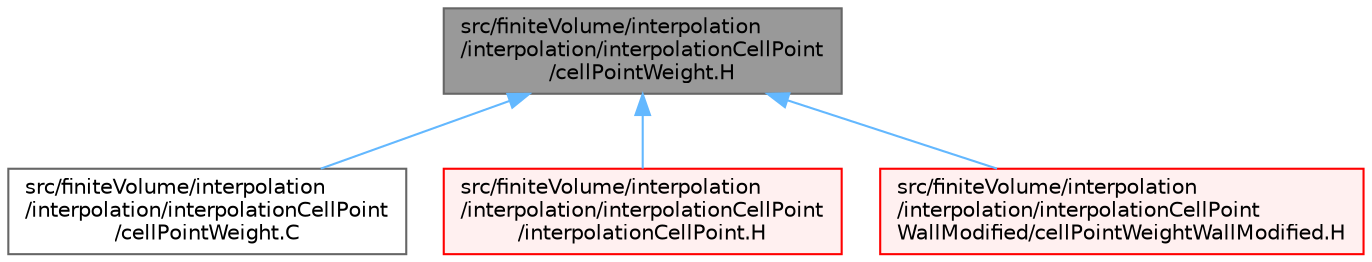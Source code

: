 digraph "src/finiteVolume/interpolation/interpolation/interpolationCellPoint/cellPointWeight.H"
{
 // LATEX_PDF_SIZE
  bgcolor="transparent";
  edge [fontname=Helvetica,fontsize=10,labelfontname=Helvetica,labelfontsize=10];
  node [fontname=Helvetica,fontsize=10,shape=box,height=0.2,width=0.4];
  Node1 [id="Node000001",label="src/finiteVolume/interpolation\l/interpolation/interpolationCellPoint\l/cellPointWeight.H",height=0.2,width=0.4,color="gray40", fillcolor="grey60", style="filled", fontcolor="black",tooltip=" "];
  Node1 -> Node2 [id="edge1_Node000001_Node000002",dir="back",color="steelblue1",style="solid",tooltip=" "];
  Node2 [id="Node000002",label="src/finiteVolume/interpolation\l/interpolation/interpolationCellPoint\l/cellPointWeight.C",height=0.2,width=0.4,color="grey40", fillcolor="white", style="filled",URL="$cellPointWeight_8C.html",tooltip=" "];
  Node1 -> Node3 [id="edge2_Node000001_Node000003",dir="back",color="steelblue1",style="solid",tooltip=" "];
  Node3 [id="Node000003",label="src/finiteVolume/interpolation\l/interpolation/interpolationCellPoint\l/interpolationCellPoint.H",height=0.2,width=0.4,color="red", fillcolor="#FFF0F0", style="filled",URL="$interpolationCellPoint_8H.html",tooltip=" "];
  Node1 -> Node25 [id="edge3_Node000001_Node000025",dir="back",color="steelblue1",style="solid",tooltip=" "];
  Node25 [id="Node000025",label="src/finiteVolume/interpolation\l/interpolation/interpolationCellPoint\lWallModified/cellPointWeightWallModified.H",height=0.2,width=0.4,color="red", fillcolor="#FFF0F0", style="filled",URL="$cellPointWeightWallModified_8H.html",tooltip=" "];
}
